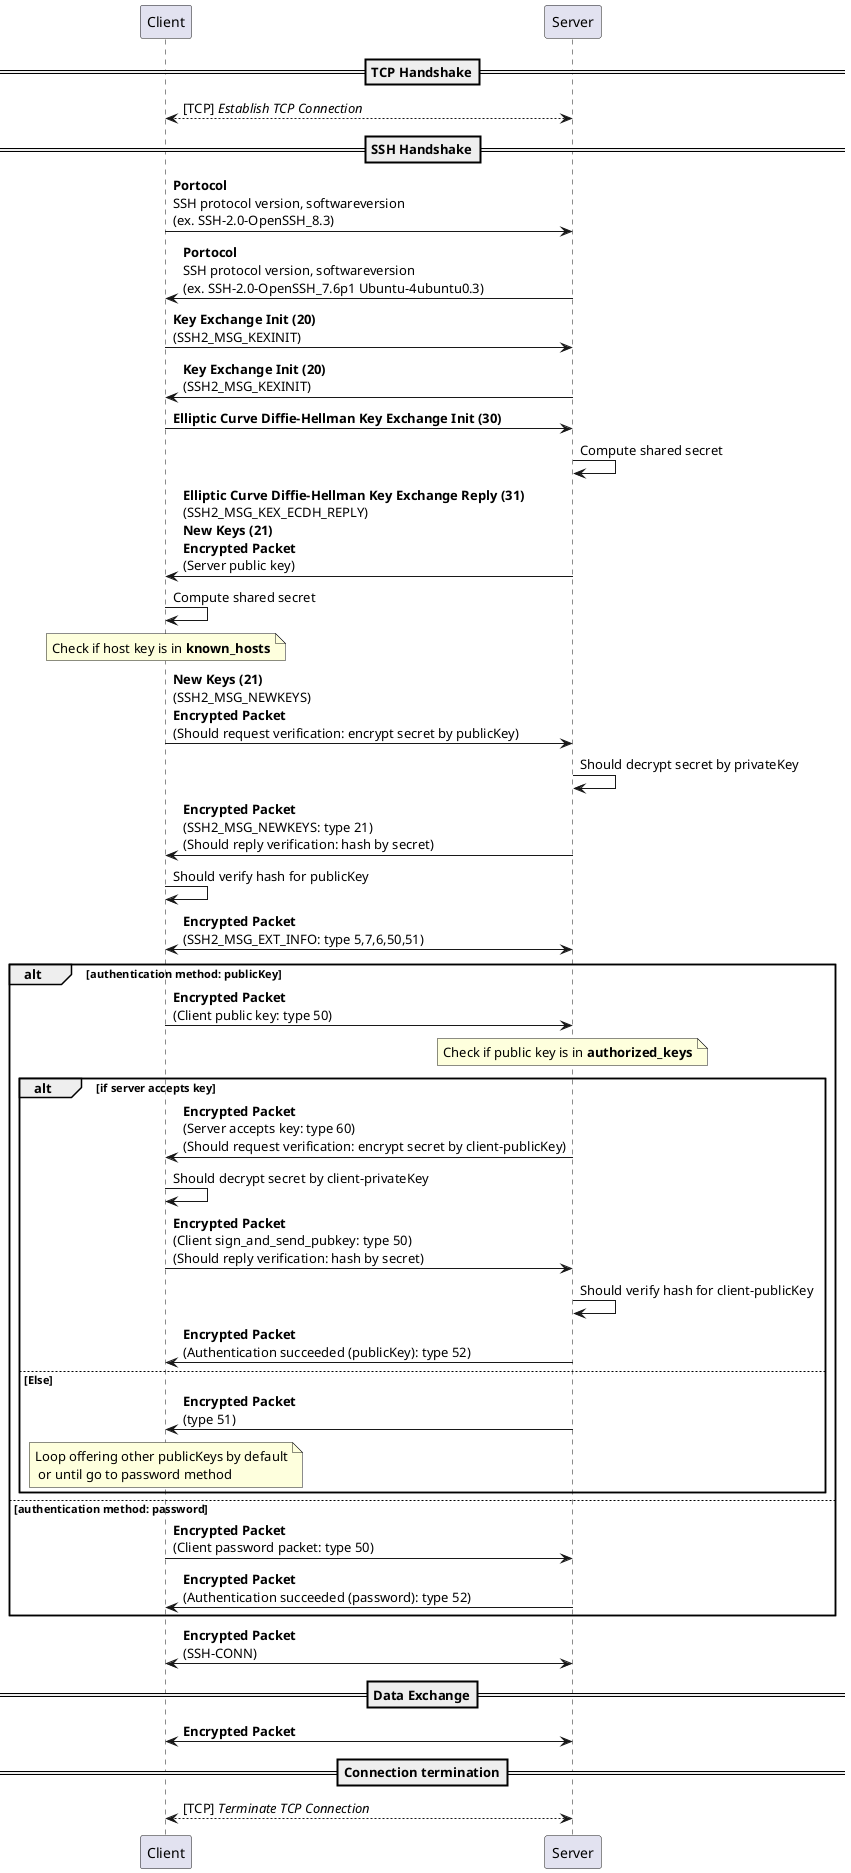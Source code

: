 @startuml

participant "Client" as c
participant "Server" as s

==TCP Handshake==
c<-->s: [TCP] //Establish TCP Connection//
==SSH Handshake==
c->s: **Portocol**\nSSH protocol version, softwareversion \n(ex. SSH-2.0-OpenSSH_8.3)
s->c: **Portocol**\nSSH protocol version, softwareversion \n(ex. SSH-2.0-OpenSSH_7.6p1 Ubuntu-4ubuntu0.3)
c->s: **Key Exchange Init (20)** \n(SSH2_MSG_KEXINIT)
s->c: **Key Exchange Init (20)** \n(SSH2_MSG_KEXINIT)
c->s: **Elliptic Curve Diffie-Hellman Key Exchange Init (30)**
s->s: Compute shared secret
s->c: **Elliptic Curve Diffie-Hellman Key Exchange Reply (31)**\n(SSH2_MSG_KEX_ECDH_REPLY)\n**New Keys (21)**\n**Encrypted Packet**\n(Server public key)
c->c: Compute shared secret
note over c: Check if host key is in **known_hosts**
c->s: **New Keys (21)**\n(SSH2_MSG_NEWKEYS)\n**Encrypted Packet**\n(Should request verification: encrypt secret by publicKey)
s->s: Should decrypt secret by privateKey
s->c: **Encrypted Packet**\n(SSH2_MSG_NEWKEYS: type 21)\n(Should reply verification: hash by secret)
c->c: Should verify hash for publicKey
s<->c: **Encrypted Packet**\n(SSH2_MSG_EXT_INFO: type 5,7,6,50,51)
alt authentication method: publicKey
c->s: **Encrypted Packet** \n(Client public key: type 50)
	note over s: Check if public key is in **authorized_keys**
	alt if server accepts key
	s->c: **Encrypted Packet** \n(Server accepts key: type 60)\n(Should request verification: encrypt secret by client-publicKey)
	c->c: Should decrypt secret by client-privateKey
	c->s: **Encrypted Packet** \n(Client sign_and_send_pubkey: type 50)\n(Should reply verification: hash by secret)
	s->s: Should verify hash for client-publicKey
	s->c: **Encrypted Packet**\n(Authentication succeeded (publicKey): type 52)
	else Else
	s->c: **Encrypted Packet**\n(type 51)
	note over c: Loop offering other publicKeys by default\n or until go to password method
	end
else authentication method: password
c->s: **Encrypted Packet** \n(Client password packet: type 50)
s->c: **Encrypted Packet**\n(Authentication succeeded (password): type 52)
end
s<->c: **Encrypted Packet**\n(SSH-CONN)

==Data Exchange==
c<->s: **Encrypted Packet**

==Connection termination==
c<-->s: [TCP] //Terminate TCP Connection//

@enduml
